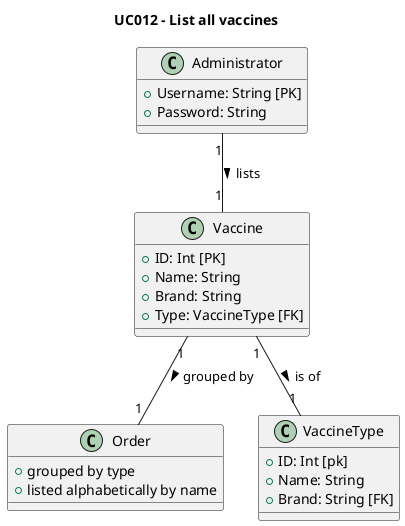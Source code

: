 @startuml
'skinparam monochrome true
'skinparam shadowing false

title UC012 - List all vaccines

class Administrator {
    +Username: String [PK]
    +Password: String
}

class Vaccine {
    +ID: Int [PK]
    +Name: String
    +Brand: String
    +Type: VaccineType [FK]
}

class Order {
    +  grouped by type
    +  listed alphabetically by name
}

class VaccineType {
     +ID: Int [pk]
     +Name: String
     +Brand: String [FK]
}

' Relationships
Administrator "1" -- "1" Vaccine : lists >
Vaccine "1" -- "1" Order : grouped by >
Vaccine "1" -- "1" VaccineType : is of >
@enduml
